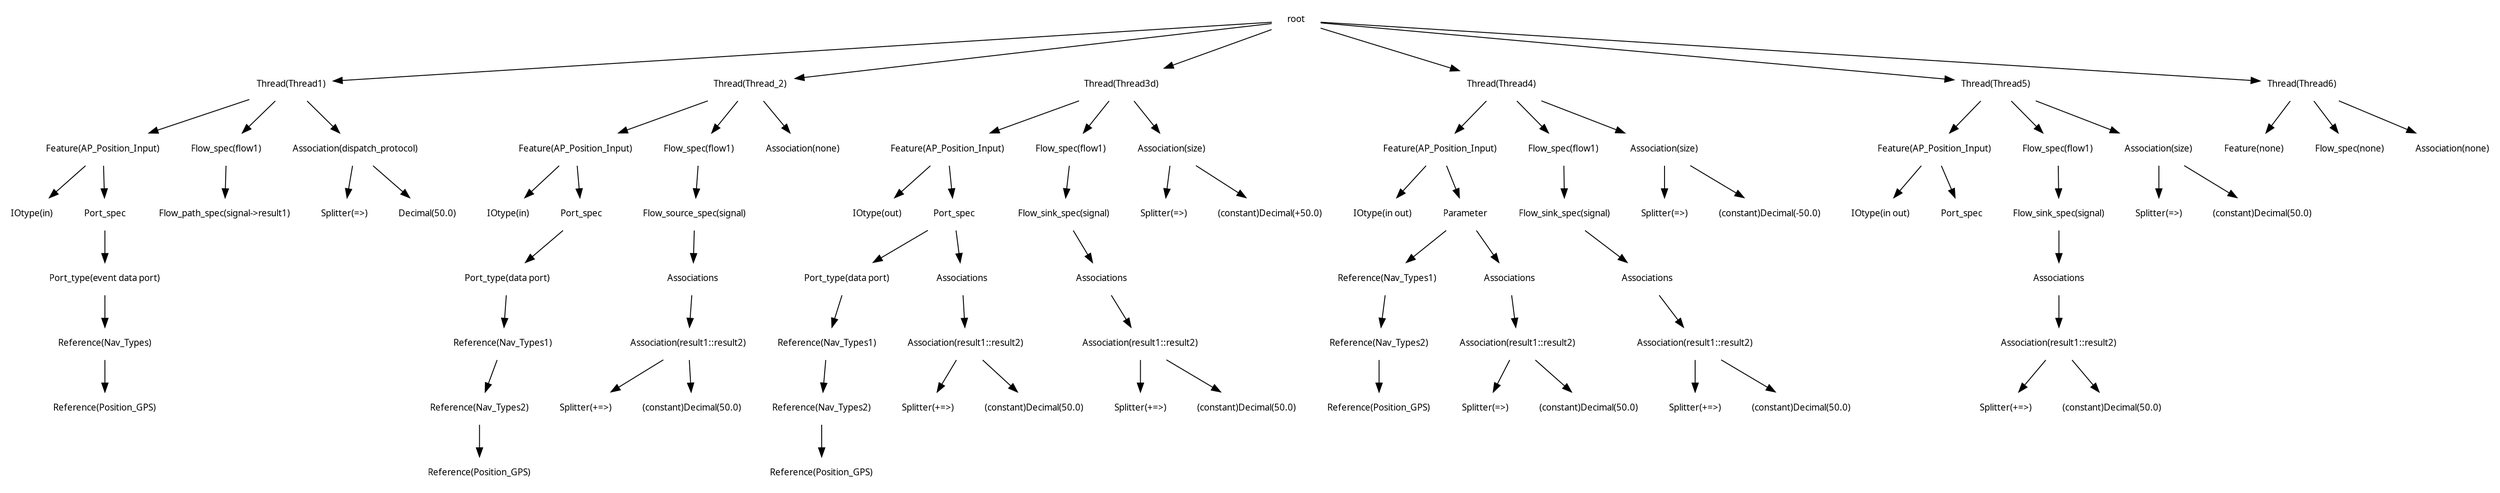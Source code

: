 digraph ast{
fontname = "Microsoft YaHei";
fontsize = 10;
 node [shape = circle, fontname = "Microsoft YaHei", fontsize = 10];edge [fontname = "Microsoft YaHei", fontsize = 10];node [shape="plaintext"];
dot0 [label="root"];
dot1 [label="Thread(Thread1)"];
dot2 [label="Feature(AP_Position_Input)"];
dot3 [label="IOtype(in)"];
dot4 [label="Port_spec"];
dot5 [label="Port_type(event data port)"];
dot6 [label="Reference(Nav_Types)"];
dot7 [label="Reference(Position_GPS)"];
dot8 [label="Flow_spec(flow1)"];
dot9 [label="Flow_path_spec(signal->result1)"];
dot10 [label="Association(dispatch_protocol)"];
dot11 [label="Splitter(=>)"];
dot12 [label="Decimal(50.0)"];
dot13 [label="Thread(Thread_2)"];
dot14 [label="Feature(AP_Position_Input)"];
dot15 [label="IOtype(in)"];
dot16 [label="Port_spec"];
dot17 [label="Port_type(data port)"];
dot18 [label="Reference(Nav_Types1)"];
dot19 [label="Reference(Nav_Types2)"];
dot20 [label="Reference(Position_GPS)"];
dot21 [label="Flow_spec(flow1)"];
dot22 [label="Flow_source_spec(signal)"];
dot23 [label="Associations"];
dot24 [label="Association(result1::result2)"];
dot25 [label="Splitter(+=>)"];
dot26 [label="(constant)Decimal(50.0)"];
dot27 [label="Association(none)"];
dot28 [label="Thread(Thread3d)"];
dot29 [label="Feature(AP_Position_Input)"];
dot30 [label="IOtype(out)"];
dot31 [label="Port_spec"];
dot32 [label="Port_type(data port)"];
dot33 [label="Reference(Nav_Types1)"];
dot34 [label="Reference(Nav_Types2)"];
dot35 [label="Reference(Position_GPS)"];
dot36 [label="Associations"];
dot37 [label="Association(result1::result2)"];
dot38 [label="Splitter(+=>)"];
dot39 [label="(constant)Decimal(50.0)"];
dot40 [label="Flow_spec(flow1)"];
dot41 [label="Flow_sink_spec(signal)"];
dot42 [label="Associations"];
dot43 [label="Association(result1::result2)"];
dot44 [label="Splitter(+=>)"];
dot45 [label="(constant)Decimal(50.0)"];
dot46 [label="Association(size)"];
dot47 [label="Splitter(=>)"];
dot48 [label="(constant)Decimal(+50.0)"];
dot49 [label="Thread(Thread4)"];
dot50 [label="Feature(AP_Position_Input)"];
dot51 [label="IOtype(in out)"];
dot52 [label="Parameter"];
dot53 [label="Reference(Nav_Types1)"];
dot54 [label="Reference(Nav_Types2)"];
dot55 [label="Reference(Position_GPS)"];
dot56 [label="Associations"];
dot57 [label="Association(result1::result2)"];
dot58 [label="Splitter(=>)"];
dot59 [label="(constant)Decimal(50.0)"];
dot60 [label="Flow_spec(flow1)"];
dot61 [label="Flow_sink_spec(signal)"];
dot62 [label="Associations"];
dot63 [label="Association(result1::result2)"];
dot64 [label="Splitter(+=>)"];
dot65 [label="(constant)Decimal(50.0)"];
dot66 [label="Association(size)"];
dot67 [label="Splitter(=>)"];
dot68 [label="(constant)Decimal(-50.0)"];
dot69 [label="Thread(Thread5)"];
dot70 [label="Feature(AP_Position_Input)"];
dot71 [label="IOtype(in out)"];
dot72 [label="Port_spec"];
dot73 [label="Flow_spec(flow1)"];
dot74 [label="Flow_sink_spec(signal)"];
dot75 [label="Associations"];
dot76 [label="Association(result1::result2)"];
dot77 [label="Splitter(+=>)"];
dot78 [label="(constant)Decimal(50.0)"];
dot79 [label="Association(size)"];
dot80 [label="Splitter(=>)"];
dot81 [label="(constant)Decimal(50.0)"];
dot82 [label="Thread(Thread6)"];
dot83 [label="Feature(none)"];
dot84 [label="Flow_spec(none)"];
dot85 [label="Association(none)"];
dot0-> dot1;
dot0-> dot13;
dot0-> dot28;
dot0-> dot49;
dot0-> dot69;
dot0-> dot82;
dot1-> dot2;
dot1-> dot8;
dot1-> dot10;
dot2-> dot3;
dot2-> dot4;
dot4-> dot5;
dot5-> dot6;
dot6-> dot7;
dot8-> dot9;
dot10-> dot11;
dot10-> dot12;
dot13-> dot14;
dot13-> dot21;
dot13-> dot27;
dot14-> dot15;
dot14-> dot16;
dot16-> dot17;
dot17-> dot18;
dot18-> dot19;
dot19-> dot20;
dot21-> dot22;
dot22-> dot23;
dot23-> dot24;
dot24-> dot25;
dot24-> dot26;
dot28-> dot29;
dot28-> dot40;
dot28-> dot46;
dot29-> dot30;
dot29-> dot31;
dot31-> dot32;
dot31-> dot36;
dot32-> dot33;
dot33-> dot34;
dot34-> dot35;
dot36-> dot37;
dot37-> dot38;
dot37-> dot39;
dot40-> dot41;
dot41-> dot42;
dot42-> dot43;
dot43-> dot44;
dot43-> dot45;
dot46-> dot47;
dot46-> dot48;
dot49-> dot50;
dot49-> dot60;
dot49-> dot66;
dot50-> dot51;
dot50-> dot52;
dot52-> dot53;
dot52-> dot56;
dot53-> dot54;
dot54-> dot55;
dot56-> dot57;
dot57-> dot58;
dot57-> dot59;
dot60-> dot61;
dot61-> dot62;
dot62-> dot63;
dot63-> dot64;
dot63-> dot65;
dot66-> dot67;
dot66-> dot68;
dot69-> dot70;
dot69-> dot73;
dot69-> dot79;
dot70-> dot71;
dot70-> dot72;
dot73-> dot74;
dot74-> dot75;
dot75-> dot76;
dot76-> dot77;
dot76-> dot78;
dot79-> dot80;
dot79-> dot81;
dot82-> dot83;
dot82-> dot84;
dot82-> dot85;
}
